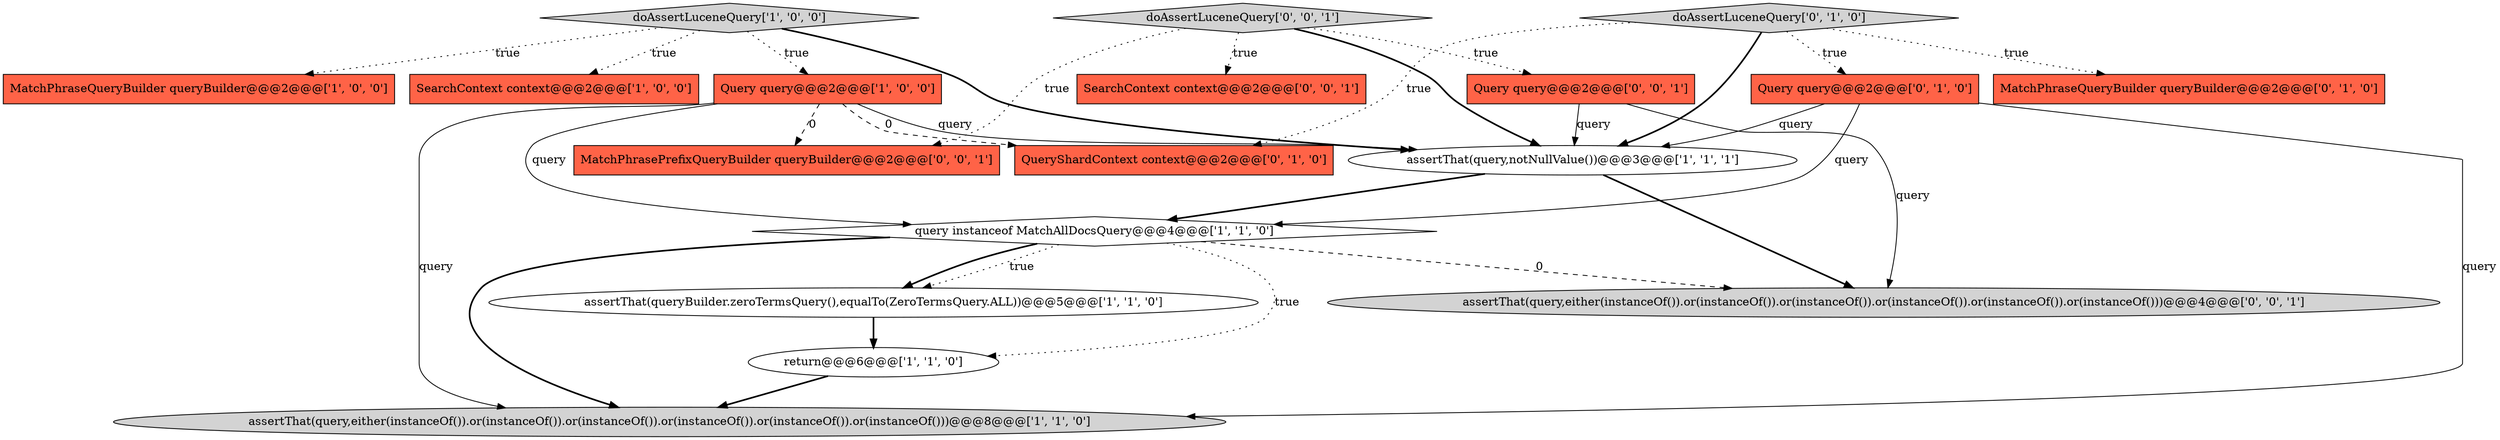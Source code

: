 digraph {
8 [style = filled, label = "doAssertLuceneQuery['1', '0', '0']", fillcolor = lightgray, shape = diamond image = "AAA0AAABBB1BBB"];
9 [style = filled, label = "MatchPhraseQueryBuilder queryBuilder@@@2@@@['0', '1', '0']", fillcolor = tomato, shape = box image = "AAA0AAABBB2BBB"];
13 [style = filled, label = "doAssertLuceneQuery['0', '0', '1']", fillcolor = lightgray, shape = diamond image = "AAA0AAABBB3BBB"];
6 [style = filled, label = "return@@@6@@@['1', '1', '0']", fillcolor = white, shape = ellipse image = "AAA0AAABBB1BBB"];
12 [style = filled, label = "QueryShardContext context@@@2@@@['0', '1', '0']", fillcolor = tomato, shape = box image = "AAA1AAABBB2BBB"];
0 [style = filled, label = "assertThat(query,either(instanceOf()).or(instanceOf()).or(instanceOf()).or(instanceOf()).or(instanceOf()).or(instanceOf()))@@@8@@@['1', '1', '0']", fillcolor = lightgray, shape = ellipse image = "AAA0AAABBB1BBB"];
1 [style = filled, label = "MatchPhraseQueryBuilder queryBuilder@@@2@@@['1', '0', '0']", fillcolor = tomato, shape = box image = "AAA0AAABBB1BBB"];
7 [style = filled, label = "query instanceof MatchAllDocsQuery@@@4@@@['1', '1', '0']", fillcolor = white, shape = diamond image = "AAA0AAABBB1BBB"];
14 [style = filled, label = "assertThat(query,either(instanceOf()).or(instanceOf()).or(instanceOf()).or(instanceOf()).or(instanceOf()).or(instanceOf()))@@@4@@@['0', '0', '1']", fillcolor = lightgray, shape = ellipse image = "AAA0AAABBB3BBB"];
3 [style = filled, label = "SearchContext context@@@2@@@['1', '0', '0']", fillcolor = tomato, shape = box image = "AAA0AAABBB1BBB"];
10 [style = filled, label = "doAssertLuceneQuery['0', '1', '0']", fillcolor = lightgray, shape = diamond image = "AAA0AAABBB2BBB"];
11 [style = filled, label = "Query query@@@2@@@['0', '1', '0']", fillcolor = tomato, shape = box image = "AAA0AAABBB2BBB"];
15 [style = filled, label = "Query query@@@2@@@['0', '0', '1']", fillcolor = tomato, shape = box image = "AAA0AAABBB3BBB"];
17 [style = filled, label = "MatchPhrasePrefixQueryBuilder queryBuilder@@@2@@@['0', '0', '1']", fillcolor = tomato, shape = box image = "AAA0AAABBB3BBB"];
2 [style = filled, label = "assertThat(queryBuilder.zeroTermsQuery(),equalTo(ZeroTermsQuery.ALL))@@@5@@@['1', '1', '0']", fillcolor = white, shape = ellipse image = "AAA0AAABBB1BBB"];
5 [style = filled, label = "Query query@@@2@@@['1', '0', '0']", fillcolor = tomato, shape = box image = "AAA1AAABBB1BBB"];
16 [style = filled, label = "SearchContext context@@@2@@@['0', '0', '1']", fillcolor = tomato, shape = box image = "AAA0AAABBB3BBB"];
4 [style = filled, label = "assertThat(query,notNullValue())@@@3@@@['1', '1', '1']", fillcolor = white, shape = ellipse image = "AAA0AAABBB1BBB"];
7->2 [style = dotted, label="true"];
13->17 [style = dotted, label="true"];
7->6 [style = dotted, label="true"];
13->16 [style = dotted, label="true"];
4->14 [style = bold, label=""];
10->12 [style = dotted, label="true"];
5->12 [style = dashed, label="0"];
15->14 [style = solid, label="query"];
15->4 [style = solid, label="query"];
2->6 [style = bold, label=""];
5->7 [style = solid, label="query"];
7->14 [style = dashed, label="0"];
5->4 [style = solid, label="query"];
5->0 [style = solid, label="query"];
7->0 [style = bold, label=""];
6->0 [style = bold, label=""];
10->9 [style = dotted, label="true"];
11->4 [style = solid, label="query"];
8->3 [style = dotted, label="true"];
4->7 [style = bold, label=""];
11->7 [style = solid, label="query"];
8->1 [style = dotted, label="true"];
5->17 [style = dashed, label="0"];
8->5 [style = dotted, label="true"];
10->11 [style = dotted, label="true"];
7->2 [style = bold, label=""];
10->4 [style = bold, label=""];
13->15 [style = dotted, label="true"];
8->4 [style = bold, label=""];
13->4 [style = bold, label=""];
11->0 [style = solid, label="query"];
}
